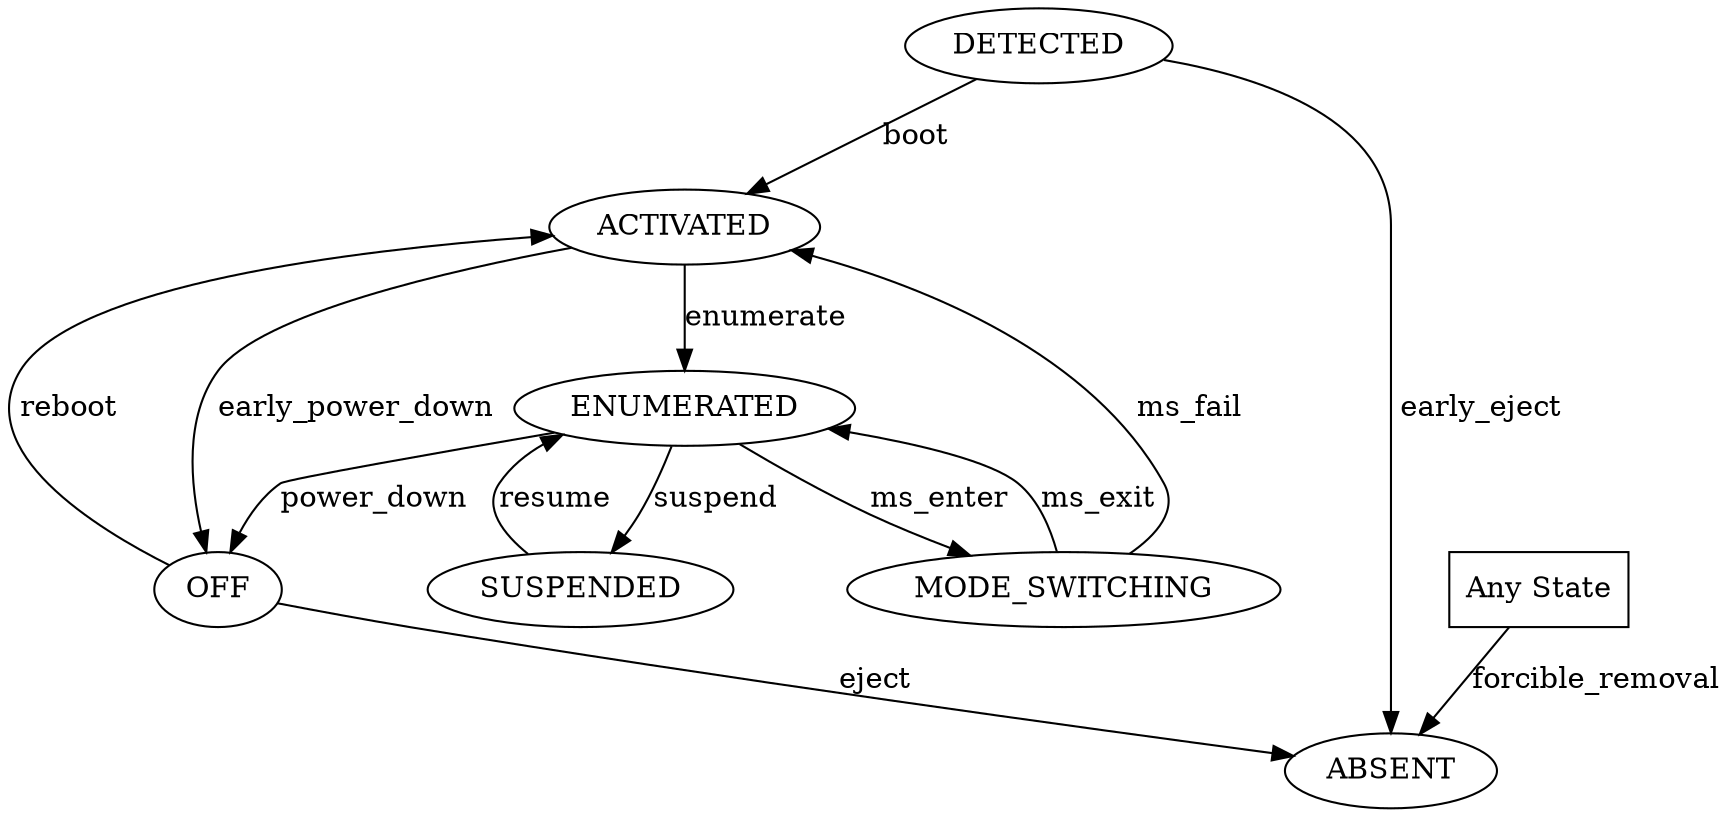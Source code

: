 digraph {
    node [group=trunk];
    DETECTED -> ACTIVATED [label="boot  "];
    ACTIVATED -> ENUMERATED [label="enumerate  "];
    ENUMERATED -> OFF [label="power_down  "];
    OFF -> ABSENT [label="eject"];
    DETECTED -> ABSENT [label=" early_eject"];

    subgraph alive {
        MODE_SWITCHING -> ENUMERATED [label="ms_exit"];
        ENUMERATED -> MODE_SWITCHING [label="ms_enter"];
        ENUMERATED -> SUSPENDED [label="suspend  "];
        SUSPENDED -> ENUMERATED [label="resume  "];
    }
    MODE_SWITCHING -> ACTIVATED [label="ms_fail"];

    OFF -> ACTIVATED [label="reboot  "];
    ACTIVATED -> OFF [label="early_power_down"];
    subgraph oops {
        ANY [label="Any State",shape=box];
        ANY -> ABSENT [label="forcible_removal"];
    }
}
